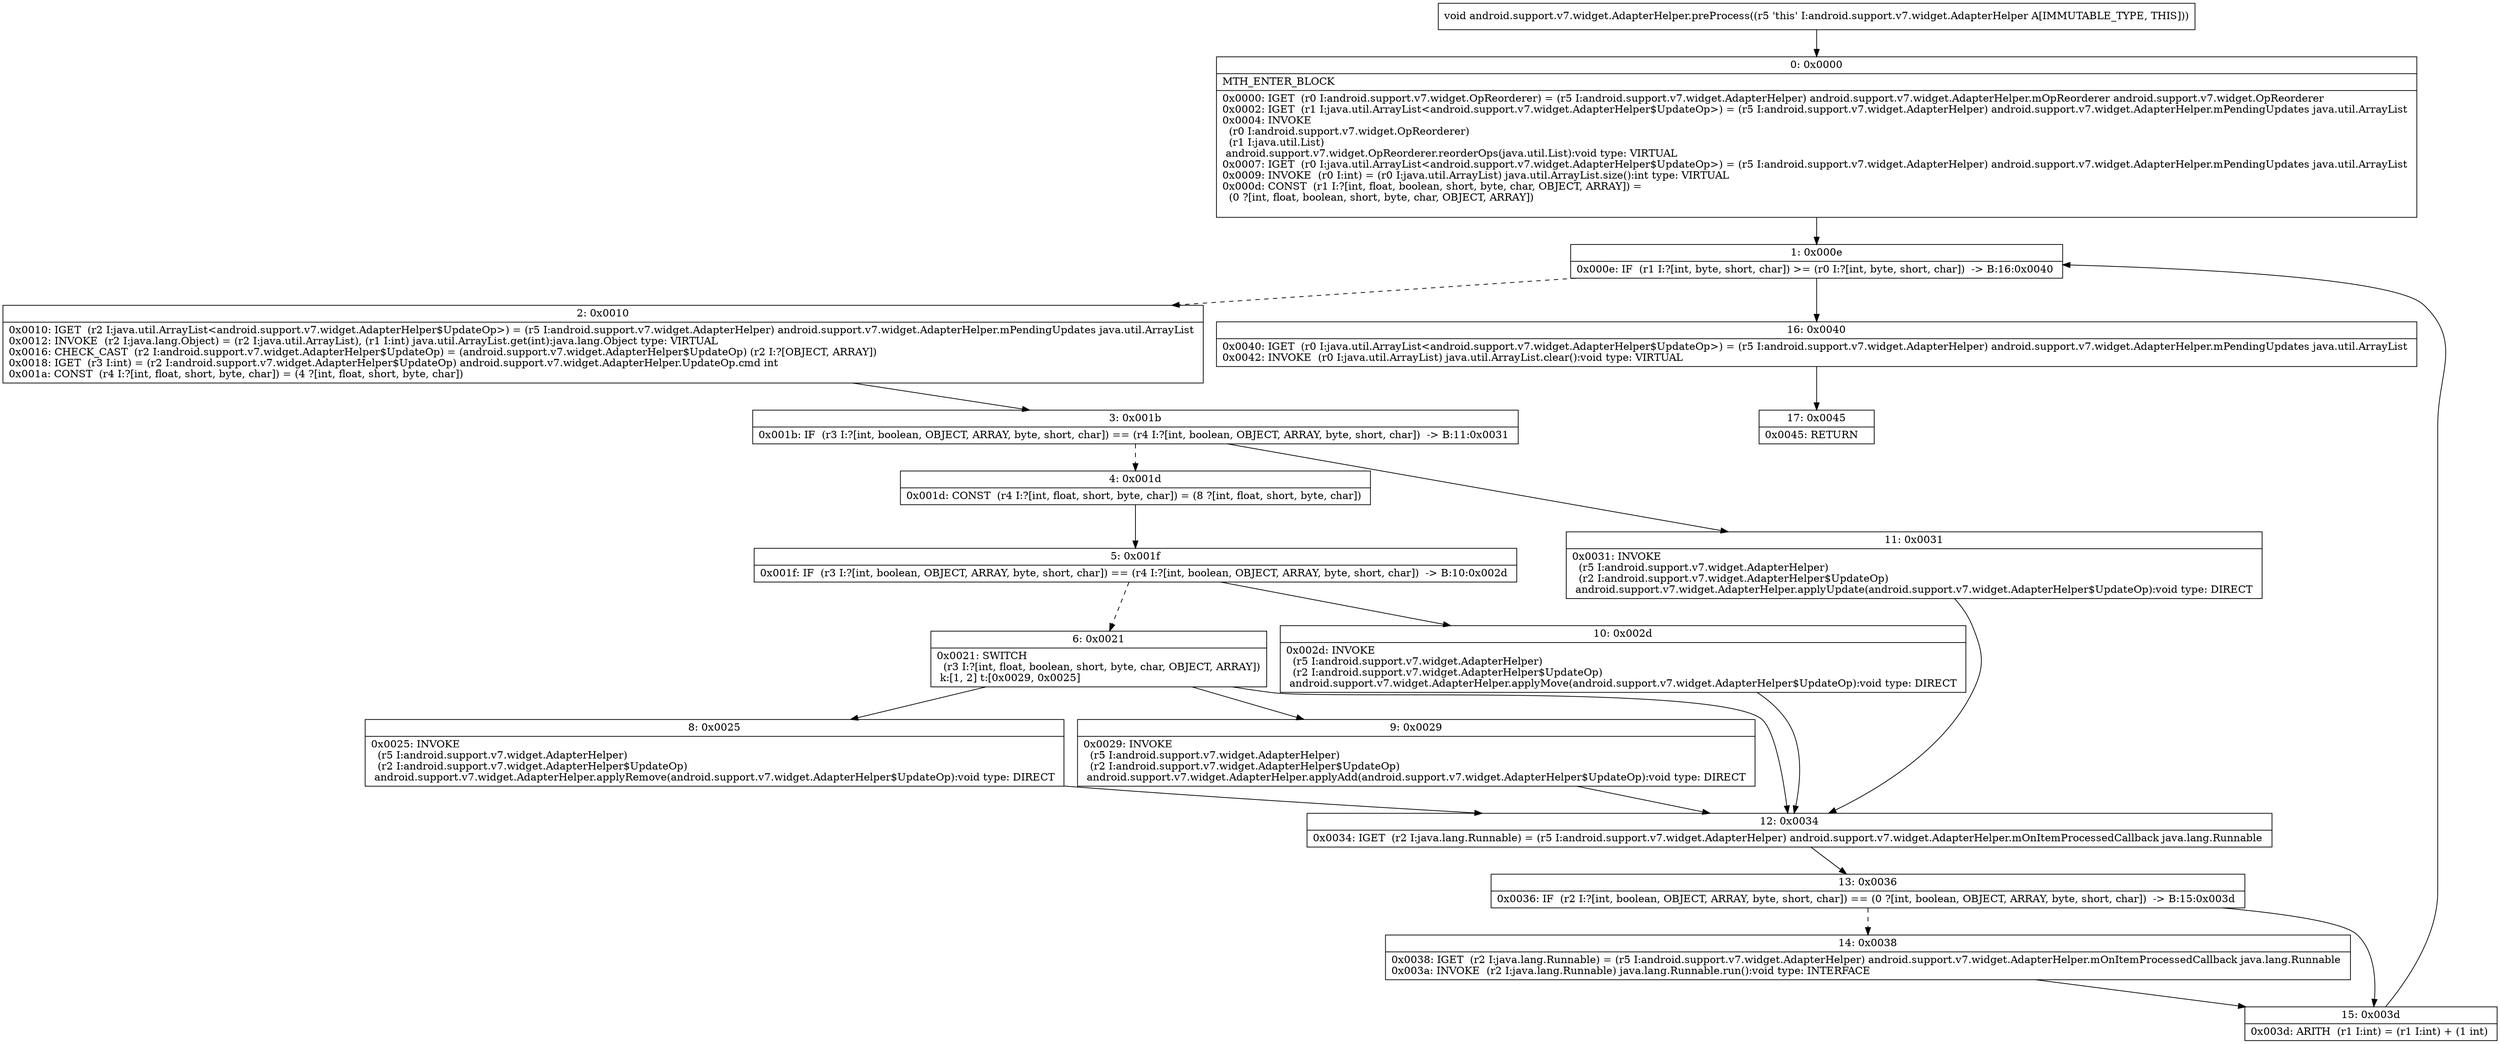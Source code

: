 digraph "CFG forandroid.support.v7.widget.AdapterHelper.preProcess()V" {
Node_0 [shape=record,label="{0\:\ 0x0000|MTH_ENTER_BLOCK\l|0x0000: IGET  (r0 I:android.support.v7.widget.OpReorderer) = (r5 I:android.support.v7.widget.AdapterHelper) android.support.v7.widget.AdapterHelper.mOpReorderer android.support.v7.widget.OpReorderer \l0x0002: IGET  (r1 I:java.util.ArrayList\<android.support.v7.widget.AdapterHelper$UpdateOp\>) = (r5 I:android.support.v7.widget.AdapterHelper) android.support.v7.widget.AdapterHelper.mPendingUpdates java.util.ArrayList \l0x0004: INVOKE  \l  (r0 I:android.support.v7.widget.OpReorderer)\l  (r1 I:java.util.List)\l android.support.v7.widget.OpReorderer.reorderOps(java.util.List):void type: VIRTUAL \l0x0007: IGET  (r0 I:java.util.ArrayList\<android.support.v7.widget.AdapterHelper$UpdateOp\>) = (r5 I:android.support.v7.widget.AdapterHelper) android.support.v7.widget.AdapterHelper.mPendingUpdates java.util.ArrayList \l0x0009: INVOKE  (r0 I:int) = (r0 I:java.util.ArrayList) java.util.ArrayList.size():int type: VIRTUAL \l0x000d: CONST  (r1 I:?[int, float, boolean, short, byte, char, OBJECT, ARRAY]) = \l  (0 ?[int, float, boolean, short, byte, char, OBJECT, ARRAY])\l \l}"];
Node_1 [shape=record,label="{1\:\ 0x000e|0x000e: IF  (r1 I:?[int, byte, short, char]) \>= (r0 I:?[int, byte, short, char])  \-\> B:16:0x0040 \l}"];
Node_2 [shape=record,label="{2\:\ 0x0010|0x0010: IGET  (r2 I:java.util.ArrayList\<android.support.v7.widget.AdapterHelper$UpdateOp\>) = (r5 I:android.support.v7.widget.AdapterHelper) android.support.v7.widget.AdapterHelper.mPendingUpdates java.util.ArrayList \l0x0012: INVOKE  (r2 I:java.lang.Object) = (r2 I:java.util.ArrayList), (r1 I:int) java.util.ArrayList.get(int):java.lang.Object type: VIRTUAL \l0x0016: CHECK_CAST  (r2 I:android.support.v7.widget.AdapterHelper$UpdateOp) = (android.support.v7.widget.AdapterHelper$UpdateOp) (r2 I:?[OBJECT, ARRAY]) \l0x0018: IGET  (r3 I:int) = (r2 I:android.support.v7.widget.AdapterHelper$UpdateOp) android.support.v7.widget.AdapterHelper.UpdateOp.cmd int \l0x001a: CONST  (r4 I:?[int, float, short, byte, char]) = (4 ?[int, float, short, byte, char]) \l}"];
Node_3 [shape=record,label="{3\:\ 0x001b|0x001b: IF  (r3 I:?[int, boolean, OBJECT, ARRAY, byte, short, char]) == (r4 I:?[int, boolean, OBJECT, ARRAY, byte, short, char])  \-\> B:11:0x0031 \l}"];
Node_4 [shape=record,label="{4\:\ 0x001d|0x001d: CONST  (r4 I:?[int, float, short, byte, char]) = (8 ?[int, float, short, byte, char]) \l}"];
Node_5 [shape=record,label="{5\:\ 0x001f|0x001f: IF  (r3 I:?[int, boolean, OBJECT, ARRAY, byte, short, char]) == (r4 I:?[int, boolean, OBJECT, ARRAY, byte, short, char])  \-\> B:10:0x002d \l}"];
Node_6 [shape=record,label="{6\:\ 0x0021|0x0021: SWITCH  \l  (r3 I:?[int, float, boolean, short, byte, char, OBJECT, ARRAY])\l k:[1, 2] t:[0x0029, 0x0025] \l}"];
Node_8 [shape=record,label="{8\:\ 0x0025|0x0025: INVOKE  \l  (r5 I:android.support.v7.widget.AdapterHelper)\l  (r2 I:android.support.v7.widget.AdapterHelper$UpdateOp)\l android.support.v7.widget.AdapterHelper.applyRemove(android.support.v7.widget.AdapterHelper$UpdateOp):void type: DIRECT \l}"];
Node_9 [shape=record,label="{9\:\ 0x0029|0x0029: INVOKE  \l  (r5 I:android.support.v7.widget.AdapterHelper)\l  (r2 I:android.support.v7.widget.AdapterHelper$UpdateOp)\l android.support.v7.widget.AdapterHelper.applyAdd(android.support.v7.widget.AdapterHelper$UpdateOp):void type: DIRECT \l}"];
Node_10 [shape=record,label="{10\:\ 0x002d|0x002d: INVOKE  \l  (r5 I:android.support.v7.widget.AdapterHelper)\l  (r2 I:android.support.v7.widget.AdapterHelper$UpdateOp)\l android.support.v7.widget.AdapterHelper.applyMove(android.support.v7.widget.AdapterHelper$UpdateOp):void type: DIRECT \l}"];
Node_11 [shape=record,label="{11\:\ 0x0031|0x0031: INVOKE  \l  (r5 I:android.support.v7.widget.AdapterHelper)\l  (r2 I:android.support.v7.widget.AdapterHelper$UpdateOp)\l android.support.v7.widget.AdapterHelper.applyUpdate(android.support.v7.widget.AdapterHelper$UpdateOp):void type: DIRECT \l}"];
Node_12 [shape=record,label="{12\:\ 0x0034|0x0034: IGET  (r2 I:java.lang.Runnable) = (r5 I:android.support.v7.widget.AdapterHelper) android.support.v7.widget.AdapterHelper.mOnItemProcessedCallback java.lang.Runnable \l}"];
Node_13 [shape=record,label="{13\:\ 0x0036|0x0036: IF  (r2 I:?[int, boolean, OBJECT, ARRAY, byte, short, char]) == (0 ?[int, boolean, OBJECT, ARRAY, byte, short, char])  \-\> B:15:0x003d \l}"];
Node_14 [shape=record,label="{14\:\ 0x0038|0x0038: IGET  (r2 I:java.lang.Runnable) = (r5 I:android.support.v7.widget.AdapterHelper) android.support.v7.widget.AdapterHelper.mOnItemProcessedCallback java.lang.Runnable \l0x003a: INVOKE  (r2 I:java.lang.Runnable) java.lang.Runnable.run():void type: INTERFACE \l}"];
Node_15 [shape=record,label="{15\:\ 0x003d|0x003d: ARITH  (r1 I:int) = (r1 I:int) + (1 int) \l}"];
Node_16 [shape=record,label="{16\:\ 0x0040|0x0040: IGET  (r0 I:java.util.ArrayList\<android.support.v7.widget.AdapterHelper$UpdateOp\>) = (r5 I:android.support.v7.widget.AdapterHelper) android.support.v7.widget.AdapterHelper.mPendingUpdates java.util.ArrayList \l0x0042: INVOKE  (r0 I:java.util.ArrayList) java.util.ArrayList.clear():void type: VIRTUAL \l}"];
Node_17 [shape=record,label="{17\:\ 0x0045|0x0045: RETURN   \l}"];
MethodNode[shape=record,label="{void android.support.v7.widget.AdapterHelper.preProcess((r5 'this' I:android.support.v7.widget.AdapterHelper A[IMMUTABLE_TYPE, THIS])) }"];
MethodNode -> Node_0;
Node_0 -> Node_1;
Node_1 -> Node_2[style=dashed];
Node_1 -> Node_16;
Node_2 -> Node_3;
Node_3 -> Node_4[style=dashed];
Node_3 -> Node_11;
Node_4 -> Node_5;
Node_5 -> Node_6[style=dashed];
Node_5 -> Node_10;
Node_6 -> Node_8;
Node_6 -> Node_9;
Node_6 -> Node_12;
Node_8 -> Node_12;
Node_9 -> Node_12;
Node_10 -> Node_12;
Node_11 -> Node_12;
Node_12 -> Node_13;
Node_13 -> Node_14[style=dashed];
Node_13 -> Node_15;
Node_14 -> Node_15;
Node_15 -> Node_1;
Node_16 -> Node_17;
}

